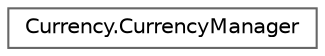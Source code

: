 digraph "Graphical Class Hierarchy"
{
 // LATEX_PDF_SIZE
  bgcolor="transparent";
  edge [fontname=Helvetica,fontsize=10,labelfontname=Helvetica,labelfontsize=10];
  node [fontname=Helvetica,fontsize=10,shape=box,height=0.2,width=0.4];
  rankdir="LR";
  Node0 [id="Node000000",label="Currency.CurrencyManager",height=0.2,width=0.4,color="grey40", fillcolor="white", style="filled",URL="$class_currency_1_1_currency_manager.html",tooltip=" "];
}
